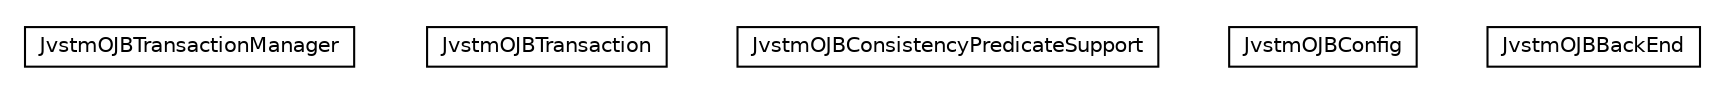 #!/usr/local/bin/dot
#
# Class diagram 
# Generated by UMLGraph version 5.1 (http://www.umlgraph.org/)
#

digraph G {
	edge [fontname="Helvetica",fontsize=10,labelfontname="Helvetica",labelfontsize=10];
	node [fontname="Helvetica",fontsize=10,shape=plaintext];
	nodesep=0.25;
	ranksep=0.5;
	// pt.ist.fenixframework.backend.jvstmojb.JvstmOJBTransactionManager
	c12310 [label=<<table title="pt.ist.fenixframework.backend.jvstmojb.JvstmOJBTransactionManager" border="0" cellborder="1" cellspacing="0" cellpadding="2" port="p" href="./JvstmOJBTransactionManager.html">
		<tr><td><table border="0" cellspacing="0" cellpadding="1">
<tr><td align="center" balign="center"> JvstmOJBTransactionManager </td></tr>
		</table></td></tr>
		</table>>, fontname="Helvetica", fontcolor="black", fontsize=10.0];
	// pt.ist.fenixframework.backend.jvstmojb.JvstmOJBTransaction
	c12311 [label=<<table title="pt.ist.fenixframework.backend.jvstmojb.JvstmOJBTransaction" border="0" cellborder="1" cellspacing="0" cellpadding="2" port="p" href="./JvstmOJBTransaction.html">
		<tr><td><table border="0" cellspacing="0" cellpadding="1">
<tr><td align="center" balign="center"> JvstmOJBTransaction </td></tr>
		</table></td></tr>
		</table>>, fontname="Helvetica", fontcolor="black", fontsize=10.0];
	// pt.ist.fenixframework.backend.jvstmojb.JvstmOJBConsistencyPredicateSupport
	c12312 [label=<<table title="pt.ist.fenixframework.backend.jvstmojb.JvstmOJBConsistencyPredicateSupport" border="0" cellborder="1" cellspacing="0" cellpadding="2" port="p" href="./JvstmOJBConsistencyPredicateSupport.html">
		<tr><td><table border="0" cellspacing="0" cellpadding="1">
<tr><td align="center" balign="center"> JvstmOJBConsistencyPredicateSupport </td></tr>
		</table></td></tr>
		</table>>, fontname="Helvetica", fontcolor="black", fontsize=10.0];
	// pt.ist.fenixframework.backend.jvstmojb.JvstmOJBConfig
	c12313 [label=<<table title="pt.ist.fenixframework.backend.jvstmojb.JvstmOJBConfig" border="0" cellborder="1" cellspacing="0" cellpadding="2" port="p" href="./JvstmOJBConfig.html">
		<tr><td><table border="0" cellspacing="0" cellpadding="1">
<tr><td align="center" balign="center"> JvstmOJBConfig </td></tr>
		</table></td></tr>
		</table>>, fontname="Helvetica", fontcolor="black", fontsize=10.0];
	// pt.ist.fenixframework.backend.jvstmojb.JvstmOJBBackEnd
	c12314 [label=<<table title="pt.ist.fenixframework.backend.jvstmojb.JvstmOJBBackEnd" border="0" cellborder="1" cellspacing="0" cellpadding="2" port="p" href="./JvstmOJBBackEnd.html">
		<tr><td><table border="0" cellspacing="0" cellpadding="1">
<tr><td align="center" balign="center"> JvstmOJBBackEnd </td></tr>
		</table></td></tr>
		</table>>, fontname="Helvetica", fontcolor="black", fontsize=10.0];
}

